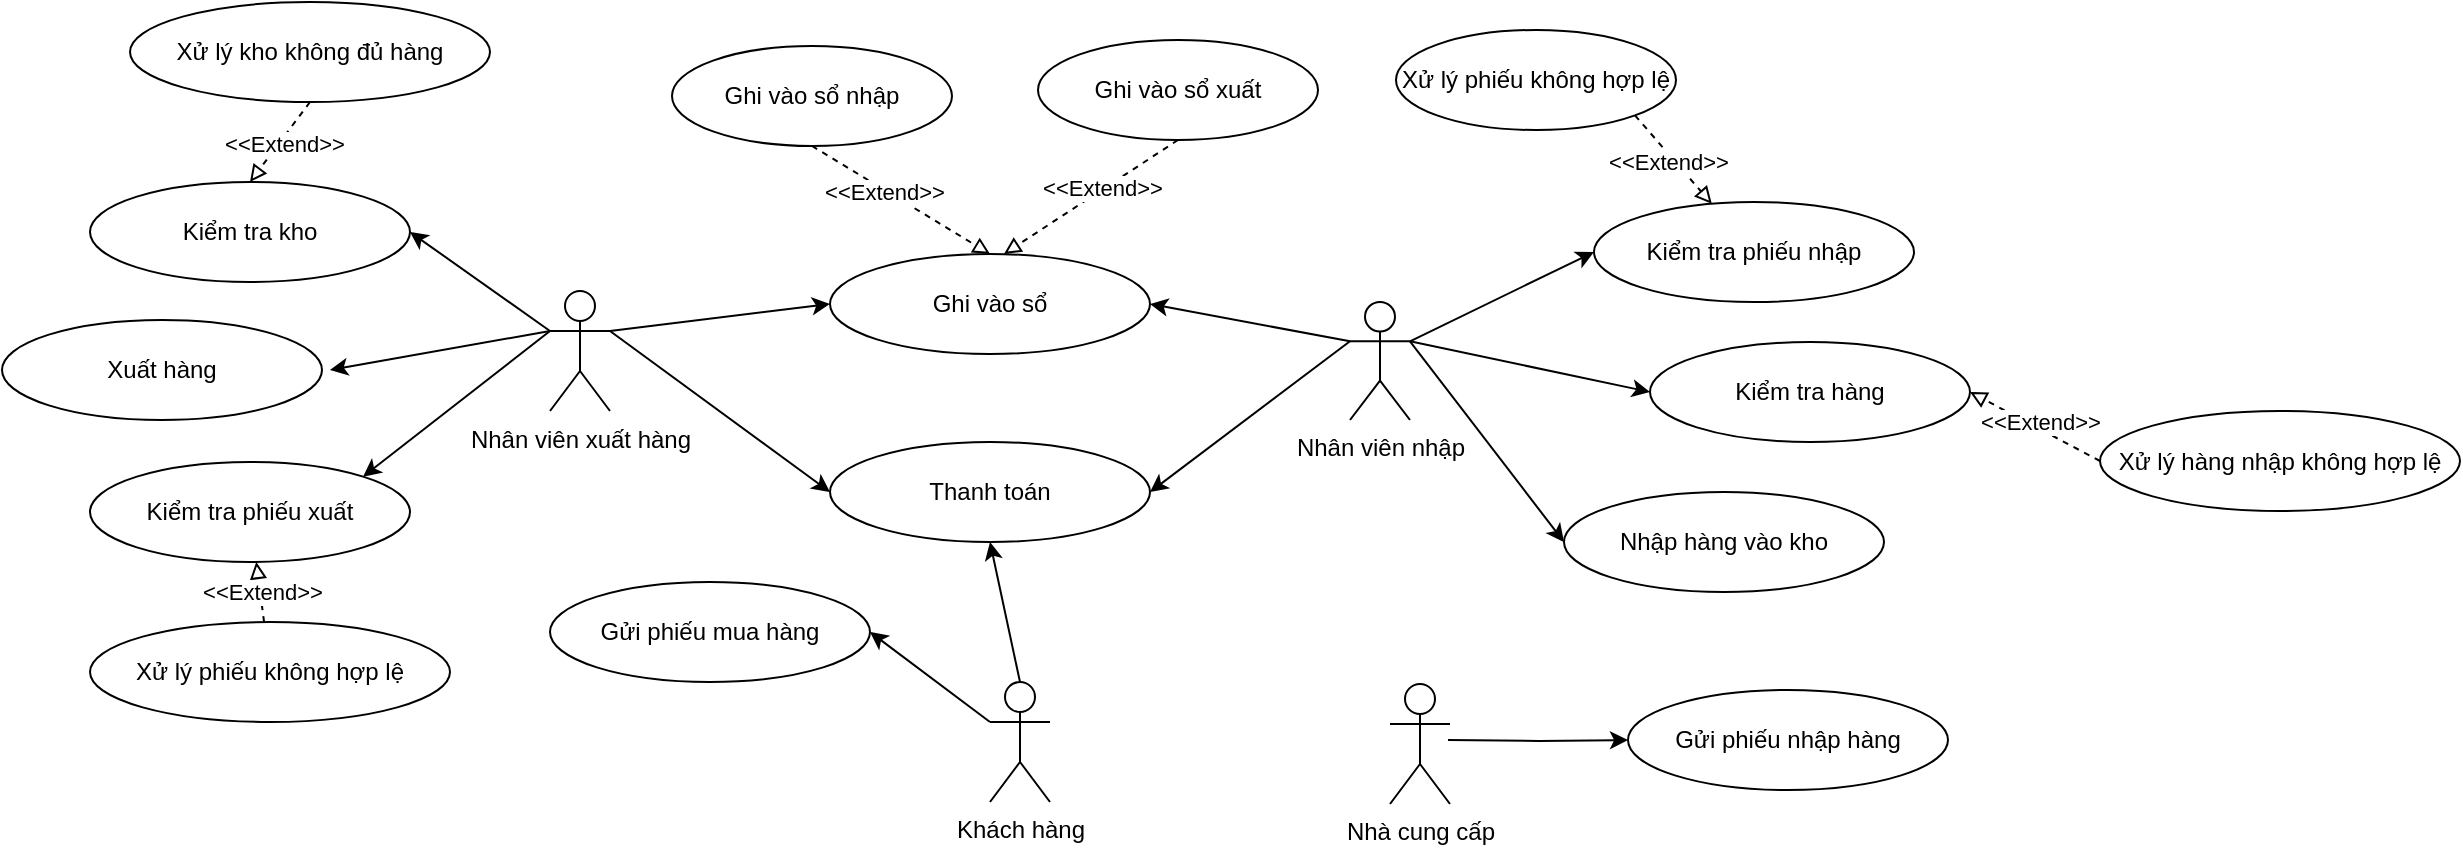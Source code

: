<mxfile version="21.7.0" type="github">
  <diagram name="Trang-1" id="I9QSSPnk1WxFNa2g9Y9S">
    <mxGraphModel dx="875" dy="445" grid="0" gridSize="10" guides="1" tooltips="1" connect="1" arrows="1" fold="1" page="1" pageScale="1" pageWidth="2339" pageHeight="3300" math="0" shadow="0">
      <root>
        <mxCell id="0" />
        <mxCell id="1" parent="0" />
        <mxCell id="ENuTCad7pYqqlt3_rePD-4" style="rounded=0;orthogonalLoop=1;jettySize=auto;html=1;exitX=1;exitY=0.333;exitDx=0;exitDy=0;exitPerimeter=0;entryX=0;entryY=0.5;entryDx=0;entryDy=0;" edge="1" parent="1" source="ENuTCad7pYqqlt3_rePD-1" target="ENuTCad7pYqqlt3_rePD-2">
          <mxGeometry relative="1" as="geometry" />
        </mxCell>
        <mxCell id="ENuTCad7pYqqlt3_rePD-11" style="rounded=0;orthogonalLoop=1;jettySize=auto;html=1;exitX=1;exitY=0.333;exitDx=0;exitDy=0;exitPerimeter=0;entryX=0;entryY=0.5;entryDx=0;entryDy=0;" edge="1" parent="1" source="ENuTCad7pYqqlt3_rePD-1" target="ENuTCad7pYqqlt3_rePD-5">
          <mxGeometry relative="1" as="geometry" />
        </mxCell>
        <mxCell id="ENuTCad7pYqqlt3_rePD-17" style="rounded=0;orthogonalLoop=1;jettySize=auto;html=1;exitX=0;exitY=0.333;exitDx=0;exitDy=0;exitPerimeter=0;entryX=1;entryY=0.5;entryDx=0;entryDy=0;" edge="1" parent="1" source="ENuTCad7pYqqlt3_rePD-1" target="ENuTCad7pYqqlt3_rePD-15">
          <mxGeometry relative="1" as="geometry" />
        </mxCell>
        <mxCell id="ENuTCad7pYqqlt3_rePD-18" style="rounded=0;orthogonalLoop=1;jettySize=auto;html=1;entryX=1;entryY=0.5;entryDx=0;entryDy=0;exitX=0;exitY=0.333;exitDx=0;exitDy=0;exitPerimeter=0;" edge="1" parent="1" source="ENuTCad7pYqqlt3_rePD-1" target="ENuTCad7pYqqlt3_rePD-16">
          <mxGeometry relative="1" as="geometry">
            <mxPoint x="782" y="210" as="sourcePoint" />
          </mxGeometry>
        </mxCell>
        <mxCell id="ENuTCad7pYqqlt3_rePD-19" style="rounded=0;orthogonalLoop=1;jettySize=auto;html=1;exitX=1;exitY=0.333;exitDx=0;exitDy=0;exitPerimeter=0;entryX=0;entryY=0.5;entryDx=0;entryDy=0;" edge="1" parent="1" source="ENuTCad7pYqqlt3_rePD-1" target="ENuTCad7pYqqlt3_rePD-14">
          <mxGeometry relative="1" as="geometry" />
        </mxCell>
        <mxCell id="ENuTCad7pYqqlt3_rePD-1" value="Nhân viên nhập" style="shape=umlActor;verticalLabelPosition=bottom;verticalAlign=top;html=1;outlineConnect=0;" vertex="1" parent="1">
          <mxGeometry x="732" y="210" width="30" height="59" as="geometry" />
        </mxCell>
        <mxCell id="ENuTCad7pYqqlt3_rePD-2" value="Kiểm tra phiếu nhập" style="ellipse;whiteSpace=wrap;html=1;" vertex="1" parent="1">
          <mxGeometry x="854" y="160" width="160" height="50" as="geometry" />
        </mxCell>
        <mxCell id="ENuTCad7pYqqlt3_rePD-5" value="Kiểm tra hàng" style="ellipse;whiteSpace=wrap;html=1;" vertex="1" parent="1">
          <mxGeometry x="882" y="230" width="160" height="50" as="geometry" />
        </mxCell>
        <mxCell id="ENuTCad7pYqqlt3_rePD-7" style="rounded=0;orthogonalLoop=1;jettySize=auto;html=1;exitX=1;exitY=1;exitDx=0;exitDy=0;endArrow=block;endFill=0;dashed=1;" edge="1" parent="1" source="ENuTCad7pYqqlt3_rePD-6" target="ENuTCad7pYqqlt3_rePD-2">
          <mxGeometry relative="1" as="geometry" />
        </mxCell>
        <mxCell id="ENuTCad7pYqqlt3_rePD-8" value="&amp;lt;&amp;lt;Extend&amp;gt;&amp;gt;" style="edgeLabel;html=1;align=center;verticalAlign=middle;resizable=0;points=[];" vertex="1" connectable="0" parent="ENuTCad7pYqqlt3_rePD-7">
          <mxGeometry x="-0.029" y="-3" relative="1" as="geometry">
            <mxPoint as="offset" />
          </mxGeometry>
        </mxCell>
        <mxCell id="ENuTCad7pYqqlt3_rePD-6" value="Xử lý phiếu không hợp lệ" style="ellipse;whiteSpace=wrap;html=1;" vertex="1" parent="1">
          <mxGeometry x="755" y="74" width="140" height="50" as="geometry" />
        </mxCell>
        <mxCell id="ENuTCad7pYqqlt3_rePD-14" value="Nhập hàng vào kho" style="ellipse;whiteSpace=wrap;html=1;" vertex="1" parent="1">
          <mxGeometry x="839" y="305" width="160" height="50" as="geometry" />
        </mxCell>
        <mxCell id="ENuTCad7pYqqlt3_rePD-15" value="Ghi vào sổ" style="ellipse;whiteSpace=wrap;html=1;" vertex="1" parent="1">
          <mxGeometry x="472" y="186" width="160" height="50" as="geometry" />
        </mxCell>
        <mxCell id="ENuTCad7pYqqlt3_rePD-16" value="Thanh toán" style="ellipse;whiteSpace=wrap;html=1;" vertex="1" parent="1">
          <mxGeometry x="472" y="280" width="160" height="50" as="geometry" />
        </mxCell>
        <mxCell id="ENuTCad7pYqqlt3_rePD-20" style="rounded=0;orthogonalLoop=1;jettySize=auto;html=1;exitX=0;exitY=0.5;exitDx=0;exitDy=0;entryX=1;entryY=0.5;entryDx=0;entryDy=0;endArrow=block;endFill=0;dashed=1;" edge="1" parent="1" source="ENuTCad7pYqqlt3_rePD-22">
          <mxGeometry relative="1" as="geometry">
            <mxPoint x="1042" y="255" as="targetPoint" />
          </mxGeometry>
        </mxCell>
        <mxCell id="ENuTCad7pYqqlt3_rePD-21" value="&amp;lt;&amp;lt;Extend&amp;gt;&amp;gt;" style="edgeLabel;html=1;align=center;verticalAlign=middle;resizable=0;points=[];" vertex="1" connectable="0" parent="ENuTCad7pYqqlt3_rePD-20">
          <mxGeometry x="-0.029" y="-3" relative="1" as="geometry">
            <mxPoint as="offset" />
          </mxGeometry>
        </mxCell>
        <mxCell id="ENuTCad7pYqqlt3_rePD-22" value="Xử lý hàng nhập không hợp lệ" style="ellipse;whiteSpace=wrap;html=1;" vertex="1" parent="1">
          <mxGeometry x="1107" y="264.5" width="180" height="50" as="geometry" />
        </mxCell>
        <mxCell id="ENuTCad7pYqqlt3_rePD-37" style="rounded=0;orthogonalLoop=1;jettySize=auto;html=1;exitX=1;exitY=0.333;exitDx=0;exitDy=0;exitPerimeter=0;entryX=0;entryY=0.5;entryDx=0;entryDy=0;" edge="1" parent="1" source="ENuTCad7pYqqlt3_rePD-36" target="ENuTCad7pYqqlt3_rePD-15">
          <mxGeometry relative="1" as="geometry" />
        </mxCell>
        <mxCell id="ENuTCad7pYqqlt3_rePD-38" style="rounded=0;orthogonalLoop=1;jettySize=auto;html=1;exitX=1;exitY=0.333;exitDx=0;exitDy=0;exitPerimeter=0;entryX=0;entryY=0.5;entryDx=0;entryDy=0;" edge="1" parent="1" source="ENuTCad7pYqqlt3_rePD-36" target="ENuTCad7pYqqlt3_rePD-16">
          <mxGeometry relative="1" as="geometry" />
        </mxCell>
        <mxCell id="ENuTCad7pYqqlt3_rePD-42" style="rounded=0;orthogonalLoop=1;jettySize=auto;html=1;exitX=0;exitY=0.333;exitDx=0;exitDy=0;exitPerimeter=0;entryX=1;entryY=0;entryDx=0;entryDy=0;" edge="1" parent="1" source="ENuTCad7pYqqlt3_rePD-36" target="ENuTCad7pYqqlt3_rePD-39">
          <mxGeometry relative="1" as="geometry">
            <mxPoint x="362" y="484.5" as="sourcePoint" />
          </mxGeometry>
        </mxCell>
        <mxCell id="ENuTCad7pYqqlt3_rePD-43" style="rounded=0;orthogonalLoop=1;jettySize=auto;html=1;exitX=0;exitY=0.333;exitDx=0;exitDy=0;exitPerimeter=0;entryX=1;entryY=0.5;entryDx=0;entryDy=0;" edge="1" parent="1" source="ENuTCad7pYqqlt3_rePD-36" target="ENuTCad7pYqqlt3_rePD-40">
          <mxGeometry relative="1" as="geometry" />
        </mxCell>
        <mxCell id="ENuTCad7pYqqlt3_rePD-44" style="rounded=0;orthogonalLoop=1;jettySize=auto;html=1;exitX=0;exitY=0.333;exitDx=0;exitDy=0;exitPerimeter=0;entryX=1;entryY=0.5;entryDx=0;entryDy=0;" edge="1" parent="1" source="ENuTCad7pYqqlt3_rePD-36">
          <mxGeometry relative="1" as="geometry">
            <mxPoint x="222.0" y="244" as="targetPoint" />
          </mxGeometry>
        </mxCell>
        <mxCell id="ENuTCad7pYqqlt3_rePD-36" value="Nhân viên xuất hàng" style="shape=umlActor;verticalLabelPosition=bottom;verticalAlign=top;html=1;outlineConnect=0;" vertex="1" parent="1">
          <mxGeometry x="332" y="204.5" width="30" height="60" as="geometry" />
        </mxCell>
        <mxCell id="ENuTCad7pYqqlt3_rePD-39" value="Kiểm tra phiếu xuất" style="ellipse;whiteSpace=wrap;html=1;" vertex="1" parent="1">
          <mxGeometry x="102" y="290" width="160" height="50" as="geometry" />
        </mxCell>
        <mxCell id="ENuTCad7pYqqlt3_rePD-40" value="Kiểm tra kho" style="ellipse;whiteSpace=wrap;html=1;" vertex="1" parent="1">
          <mxGeometry x="102" y="150" width="160" height="50" as="geometry" />
        </mxCell>
        <mxCell id="ENuTCad7pYqqlt3_rePD-41" value="Xuất hàng" style="ellipse;whiteSpace=wrap;html=1;" vertex="1" parent="1">
          <mxGeometry x="58" y="219" width="160" height="50" as="geometry" />
        </mxCell>
        <mxCell id="ENuTCad7pYqqlt3_rePD-48" style="rounded=0;orthogonalLoop=1;jettySize=auto;html=1;dashed=1;endArrow=block;endFill=0;" edge="1" parent="1" source="ENuTCad7pYqqlt3_rePD-45" target="ENuTCad7pYqqlt3_rePD-39">
          <mxGeometry relative="1" as="geometry" />
        </mxCell>
        <mxCell id="ENuTCad7pYqqlt3_rePD-49" value="&amp;lt;&amp;lt;Extend&amp;gt;&amp;gt;" style="edgeLabel;html=1;align=center;verticalAlign=middle;resizable=0;points=[];" vertex="1" connectable="0" parent="ENuTCad7pYqqlt3_rePD-48">
          <mxGeometry x="-0.006" y="-1" relative="1" as="geometry">
            <mxPoint as="offset" />
          </mxGeometry>
        </mxCell>
        <mxCell id="ENuTCad7pYqqlt3_rePD-45" value="Xử lý phiếu không hợp lệ" style="ellipse;whiteSpace=wrap;html=1;" vertex="1" parent="1">
          <mxGeometry x="102" y="370" width="180" height="50" as="geometry" />
        </mxCell>
        <mxCell id="ENuTCad7pYqqlt3_rePD-47" style="rounded=0;orthogonalLoop=1;jettySize=auto;html=1;exitX=0.5;exitY=1;exitDx=0;exitDy=0;entryX=0.5;entryY=0;entryDx=0;entryDy=0;dashed=1;endArrow=block;endFill=0;" edge="1" parent="1" source="ENuTCad7pYqqlt3_rePD-46" target="ENuTCad7pYqqlt3_rePD-40">
          <mxGeometry relative="1" as="geometry" />
        </mxCell>
        <mxCell id="ENuTCad7pYqqlt3_rePD-50" value="&amp;lt;&amp;lt;Extend&amp;gt;&amp;gt;" style="edgeLabel;html=1;align=center;verticalAlign=middle;resizable=0;points=[];" vertex="1" connectable="0" parent="ENuTCad7pYqqlt3_rePD-47">
          <mxGeometry x="-0.037" y="2" relative="1" as="geometry">
            <mxPoint as="offset" />
          </mxGeometry>
        </mxCell>
        <mxCell id="ENuTCad7pYqqlt3_rePD-46" value="Xử lý kho không đủ hàng" style="ellipse;whiteSpace=wrap;html=1;" vertex="1" parent="1">
          <mxGeometry x="122" y="60" width="180" height="50" as="geometry" />
        </mxCell>
        <mxCell id="ENuTCad7pYqqlt3_rePD-53" style="rounded=0;orthogonalLoop=1;jettySize=auto;html=1;exitX=0.5;exitY=0;exitDx=0;exitDy=0;exitPerimeter=0;entryX=0.5;entryY=1;entryDx=0;entryDy=0;" edge="1" parent="1" source="ENuTCad7pYqqlt3_rePD-51" target="ENuTCad7pYqqlt3_rePD-16">
          <mxGeometry relative="1" as="geometry" />
        </mxCell>
        <mxCell id="ENuTCad7pYqqlt3_rePD-58" style="rounded=0;orthogonalLoop=1;jettySize=auto;html=1;exitX=0;exitY=0.333;exitDx=0;exitDy=0;exitPerimeter=0;entryX=1;entryY=0.5;entryDx=0;entryDy=0;" edge="1" parent="1" source="ENuTCad7pYqqlt3_rePD-51" target="ENuTCad7pYqqlt3_rePD-57">
          <mxGeometry relative="1" as="geometry" />
        </mxCell>
        <mxCell id="ENuTCad7pYqqlt3_rePD-51" value="Khách hàng" style="shape=umlActor;verticalLabelPosition=bottom;verticalAlign=top;html=1;outlineConnect=0;" vertex="1" parent="1">
          <mxGeometry x="552" y="400" width="30" height="60" as="geometry" />
        </mxCell>
        <mxCell id="ENuTCad7pYqqlt3_rePD-57" value="Gửi phiếu mua hàng" style="ellipse;whiteSpace=wrap;html=1;" vertex="1" parent="1">
          <mxGeometry x="332" y="350" width="160" height="50" as="geometry" />
        </mxCell>
        <mxCell id="ENuTCad7pYqqlt3_rePD-61" style="edgeStyle=orthogonalEdgeStyle;rounded=0;orthogonalLoop=1;jettySize=auto;html=1;entryX=0;entryY=0.5;entryDx=0;entryDy=0;" edge="1" parent="1" target="ENuTCad7pYqqlt3_rePD-60">
          <mxGeometry relative="1" as="geometry">
            <mxPoint x="781" y="429" as="sourcePoint" />
          </mxGeometry>
        </mxCell>
        <mxCell id="ENuTCad7pYqqlt3_rePD-59" value="Nhà cung cấp" style="shape=umlActor;verticalLabelPosition=bottom;verticalAlign=top;html=1;outlineConnect=0;" vertex="1" parent="1">
          <mxGeometry x="752" y="401" width="30" height="60" as="geometry" />
        </mxCell>
        <mxCell id="ENuTCad7pYqqlt3_rePD-60" value="Gửi phiếu nhập hàng" style="ellipse;whiteSpace=wrap;html=1;" vertex="1" parent="1">
          <mxGeometry x="871" y="404" width="160" height="50" as="geometry" />
        </mxCell>
        <mxCell id="ENuTCad7pYqqlt3_rePD-64" style="rounded=0;orthogonalLoop=1;jettySize=auto;html=1;exitX=0.5;exitY=1;exitDx=0;exitDy=0;entryX=0.5;entryY=0;entryDx=0;entryDy=0;endArrow=block;endFill=0;dashed=1;" edge="1" parent="1" source="ENuTCad7pYqqlt3_rePD-62" target="ENuTCad7pYqqlt3_rePD-15">
          <mxGeometry relative="1" as="geometry" />
        </mxCell>
        <mxCell id="ENuTCad7pYqqlt3_rePD-67" value="&amp;lt;&amp;lt;Extend&amp;gt;&amp;gt;" style="edgeLabel;html=1;align=center;verticalAlign=middle;resizable=0;points=[];" vertex="1" connectable="0" parent="ENuTCad7pYqqlt3_rePD-64">
          <mxGeometry x="-0.186" y="-1" relative="1" as="geometry">
            <mxPoint as="offset" />
          </mxGeometry>
        </mxCell>
        <mxCell id="ENuTCad7pYqqlt3_rePD-62" value="Ghi vào sổ nhập" style="ellipse;whiteSpace=wrap;html=1;" vertex="1" parent="1">
          <mxGeometry x="393" y="82" width="140" height="50" as="geometry" />
        </mxCell>
        <mxCell id="ENuTCad7pYqqlt3_rePD-65" style="rounded=0;orthogonalLoop=1;jettySize=auto;html=1;exitX=0.5;exitY=1;exitDx=0;exitDy=0;endArrow=block;endFill=0;dashed=1;" edge="1" parent="1" source="ENuTCad7pYqqlt3_rePD-63">
          <mxGeometry relative="1" as="geometry">
            <mxPoint x="559" y="186" as="targetPoint" />
          </mxGeometry>
        </mxCell>
        <mxCell id="ENuTCad7pYqqlt3_rePD-66" value="&amp;lt;&amp;lt;Extend&amp;gt;&amp;gt;" style="edgeLabel;html=1;align=center;verticalAlign=middle;resizable=0;points=[];" vertex="1" connectable="0" parent="ENuTCad7pYqqlt3_rePD-65">
          <mxGeometry x="-0.121" y="-1" relative="1" as="geometry">
            <mxPoint as="offset" />
          </mxGeometry>
        </mxCell>
        <mxCell id="ENuTCad7pYqqlt3_rePD-63" value="Ghi vào sổ xuất" style="ellipse;whiteSpace=wrap;html=1;" vertex="1" parent="1">
          <mxGeometry x="576" y="79" width="140" height="50" as="geometry" />
        </mxCell>
      </root>
    </mxGraphModel>
  </diagram>
</mxfile>
